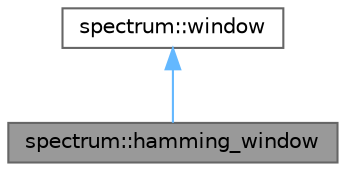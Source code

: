 digraph "spectrum::hamming_window"
{
 // LATEX_PDF_SIZE
  bgcolor="transparent";
  edge [fontname=Helvetica,fontsize=10,labelfontname=Helvetica,labelfontsize=10];
  node [fontname=Helvetica,fontsize=10,shape=box,height=0.2,width=0.4];
  Node1 [label="spectrum::hamming_window",height=0.2,width=0.4,color="gray40", fillcolor="grey60", style="filled", fontcolor="black",tooltip="Defines a Hamming window."];
  Node2 -> Node1 [dir="back",color="steelblue1",style="solid"];
  Node2 [label="spectrum::window",height=0.2,width=0.4,color="gray40", fillcolor="white", style="filled",URL="$structspectrum_1_1window.html",tooltip="Defines a window."];
}
